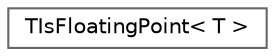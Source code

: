 digraph "Graphical Class Hierarchy"
{
 // INTERACTIVE_SVG=YES
 // LATEX_PDF_SIZE
  bgcolor="transparent";
  edge [fontname=Helvetica,fontsize=10,labelfontname=Helvetica,labelfontsize=10];
  node [fontname=Helvetica,fontsize=10,shape=box,height=0.2,width=0.4];
  rankdir="LR";
  Node0 [id="Node000000",label="TIsFloatingPoint\< T \>",height=0.2,width=0.4,color="grey40", fillcolor="white", style="filled",URL="$d5/d6e/structTIsFloatingPoint.html",tooltip="Traits class which tests if a type is floating point."];
}
